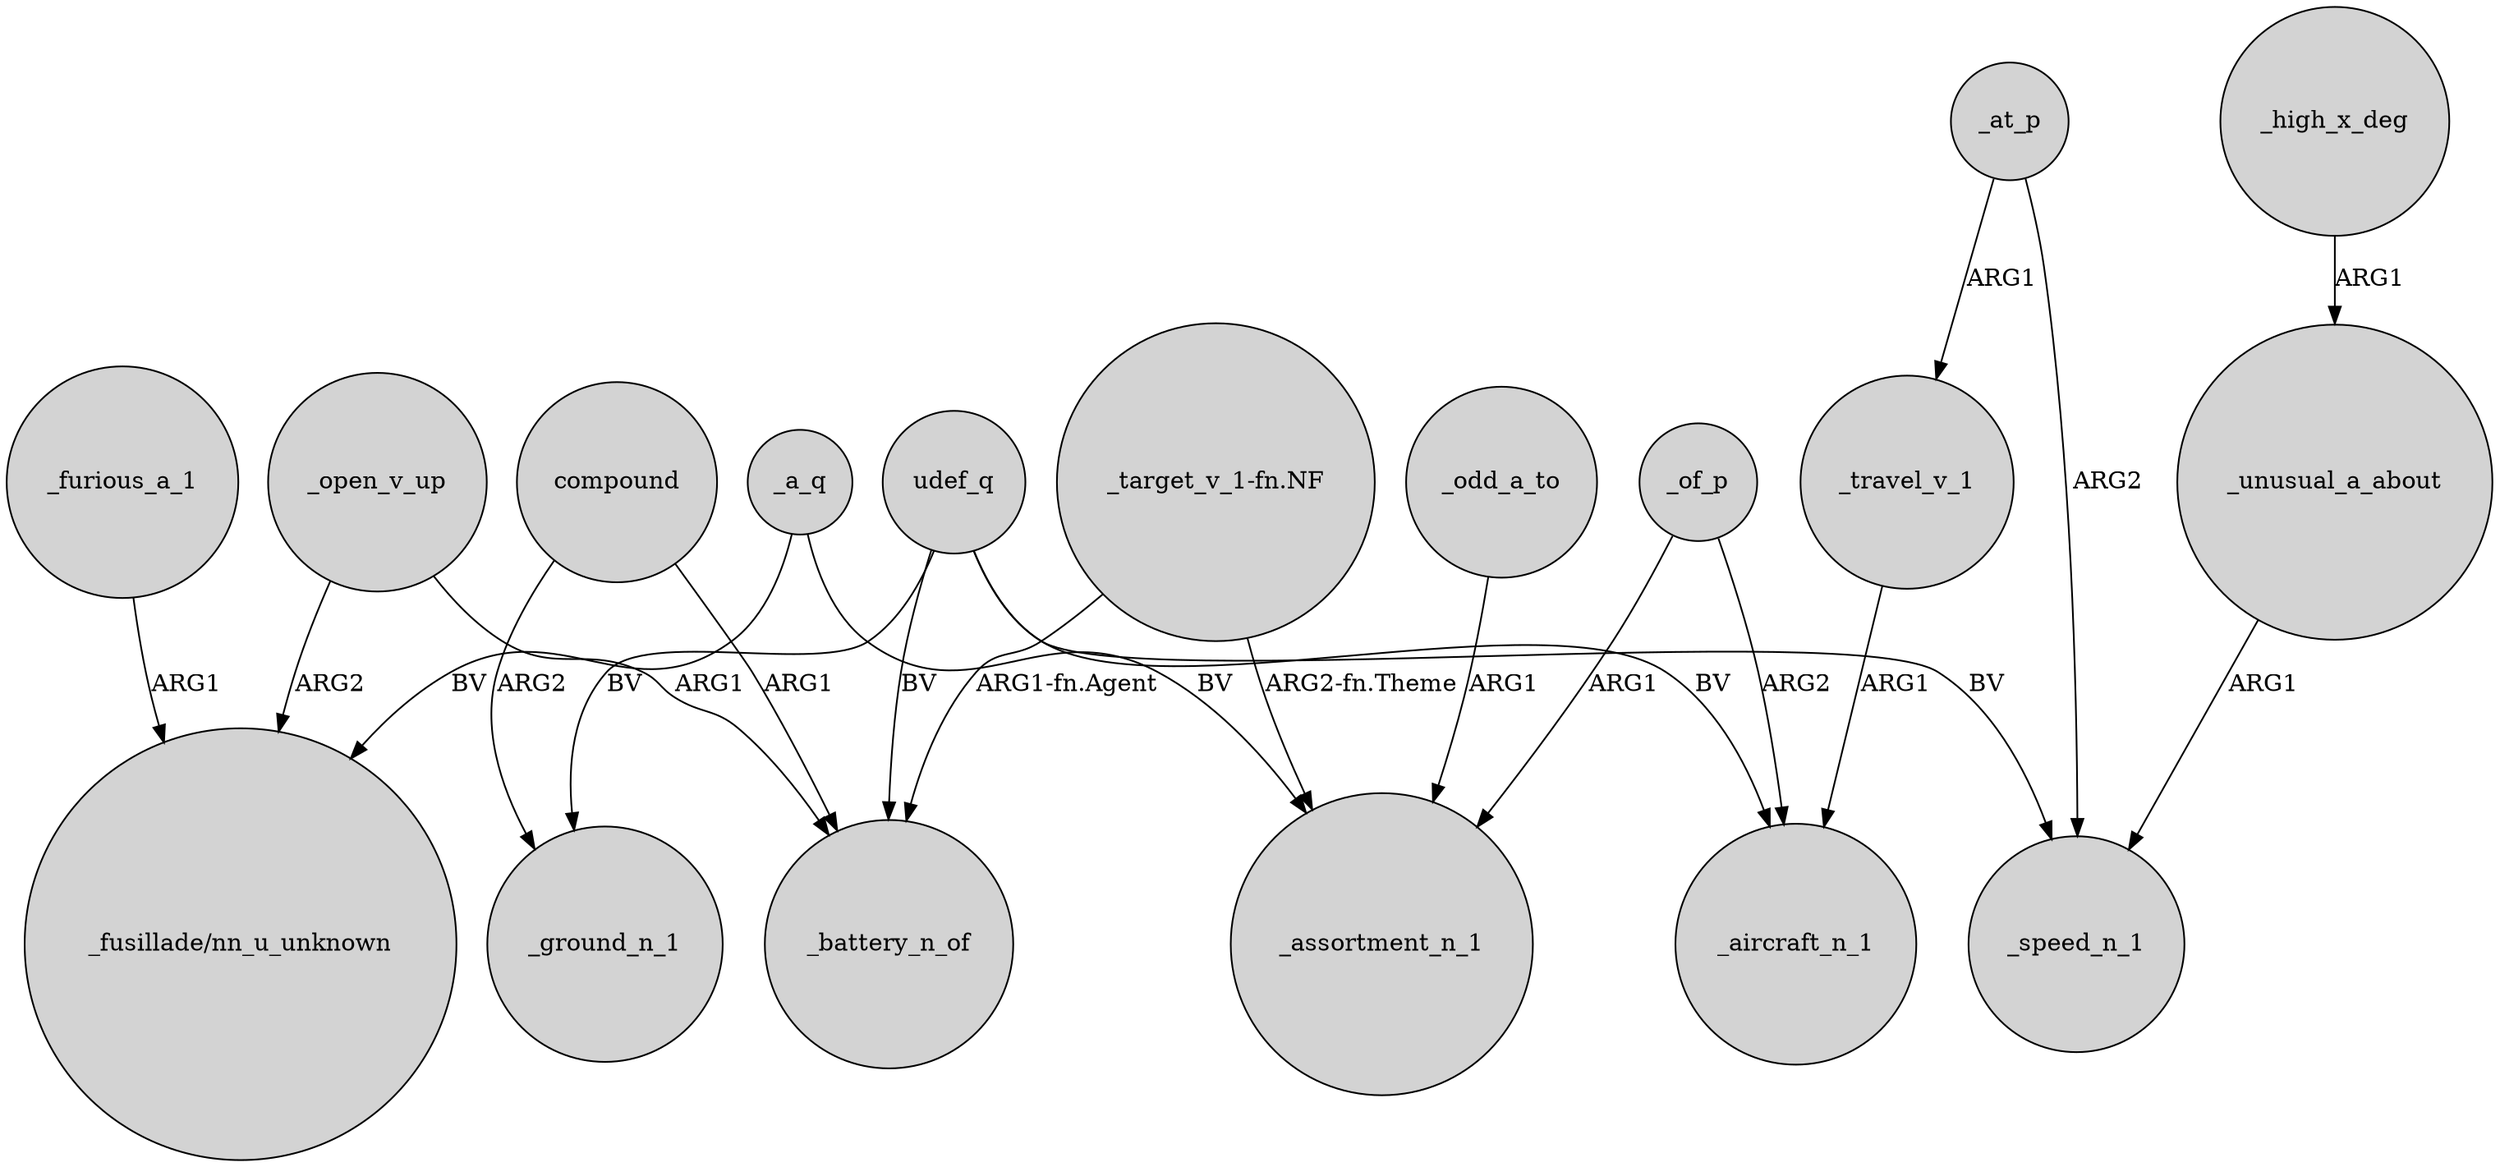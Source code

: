 digraph {
	node [shape=circle style=filled]
	udef_q -> _battery_n_of [label=BV]
	udef_q -> _speed_n_1 [label=BV]
	_a_q -> "_fusillade/nn_u_unknown" [label=BV]
	_open_v_up -> _battery_n_of [label=ARG1]
	compound -> _ground_n_1 [label=ARG2]
	_unusual_a_about -> _speed_n_1 [label=ARG1]
	udef_q -> _ground_n_1 [label=BV]
	_of_p -> _assortment_n_1 [label=ARG1]
	"_target_v_1-fn.NF" -> _assortment_n_1 [label="ARG2-fn.Theme"]
	_odd_a_to -> _assortment_n_1 [label=ARG1]
	_at_p -> _travel_v_1 [label=ARG1]
	_furious_a_1 -> "_fusillade/nn_u_unknown" [label=ARG1]
	_at_p -> _speed_n_1 [label=ARG2]
	_high_x_deg -> _unusual_a_about [label=ARG1]
	udef_q -> _aircraft_n_1 [label=BV]
	_a_q -> _assortment_n_1 [label=BV]
	compound -> _battery_n_of [label=ARG1]
	_travel_v_1 -> _aircraft_n_1 [label=ARG1]
	_open_v_up -> "_fusillade/nn_u_unknown" [label=ARG2]
	_of_p -> _aircraft_n_1 [label=ARG2]
	"_target_v_1-fn.NF" -> _battery_n_of [label="ARG1-fn.Agent"]
}
